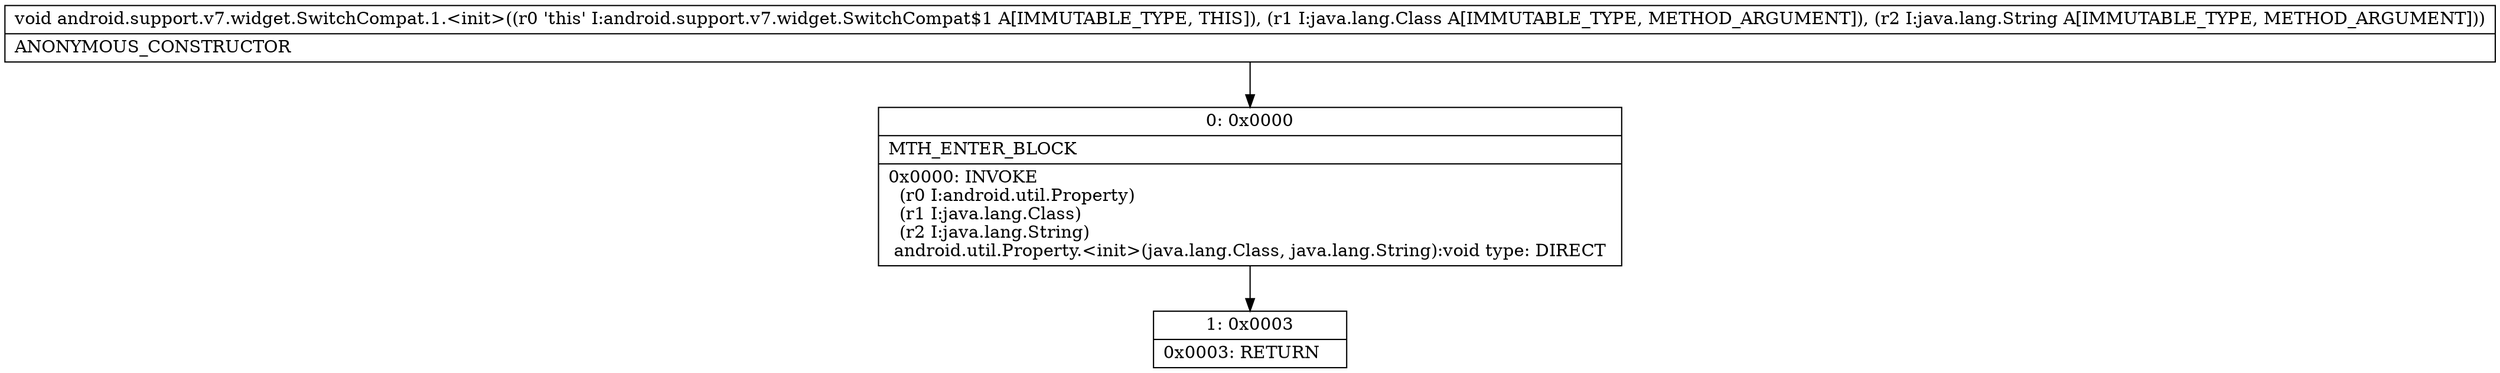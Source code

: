 digraph "CFG forandroid.support.v7.widget.SwitchCompat.1.\<init\>(Ljava\/lang\/Class;Ljava\/lang\/String;)V" {
Node_0 [shape=record,label="{0\:\ 0x0000|MTH_ENTER_BLOCK\l|0x0000: INVOKE  \l  (r0 I:android.util.Property)\l  (r1 I:java.lang.Class)\l  (r2 I:java.lang.String)\l android.util.Property.\<init\>(java.lang.Class, java.lang.String):void type: DIRECT \l}"];
Node_1 [shape=record,label="{1\:\ 0x0003|0x0003: RETURN   \l}"];
MethodNode[shape=record,label="{void android.support.v7.widget.SwitchCompat.1.\<init\>((r0 'this' I:android.support.v7.widget.SwitchCompat$1 A[IMMUTABLE_TYPE, THIS]), (r1 I:java.lang.Class A[IMMUTABLE_TYPE, METHOD_ARGUMENT]), (r2 I:java.lang.String A[IMMUTABLE_TYPE, METHOD_ARGUMENT]))  | ANONYMOUS_CONSTRUCTOR\l}"];
MethodNode -> Node_0;
Node_0 -> Node_1;
}


